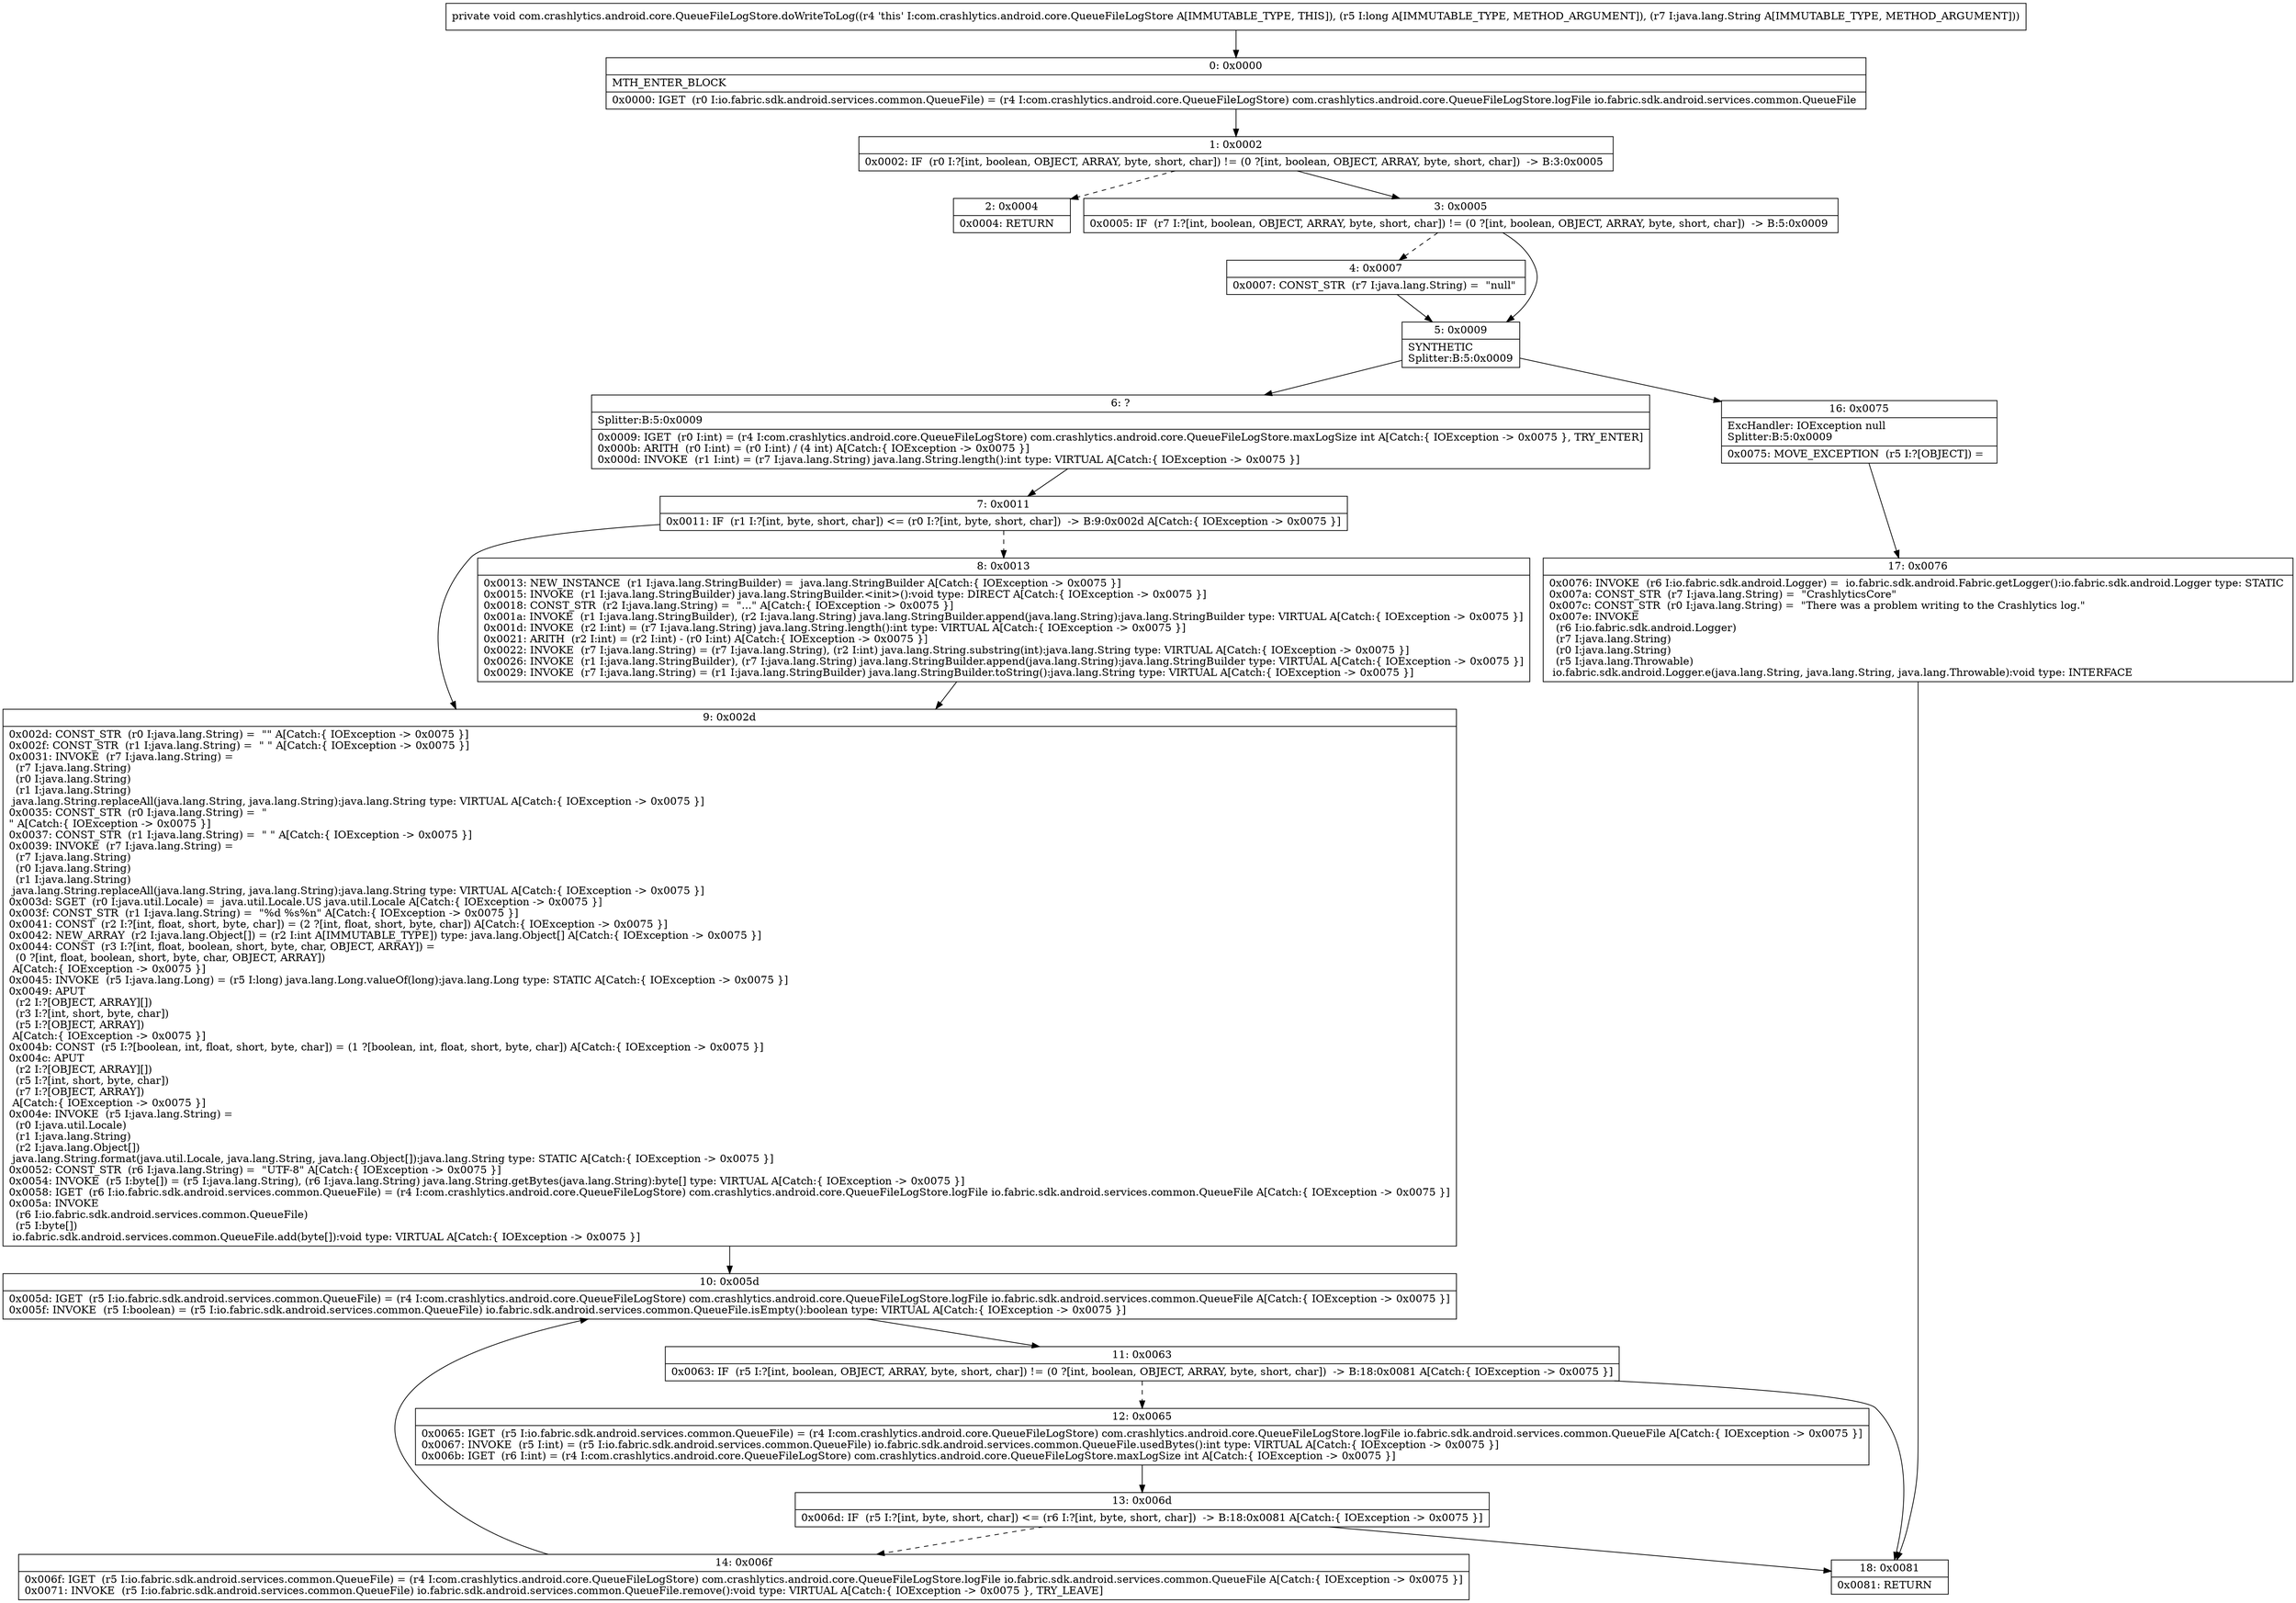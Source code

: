 digraph "CFG forcom.crashlytics.android.core.QueueFileLogStore.doWriteToLog(JLjava\/lang\/String;)V" {
Node_0 [shape=record,label="{0\:\ 0x0000|MTH_ENTER_BLOCK\l|0x0000: IGET  (r0 I:io.fabric.sdk.android.services.common.QueueFile) = (r4 I:com.crashlytics.android.core.QueueFileLogStore) com.crashlytics.android.core.QueueFileLogStore.logFile io.fabric.sdk.android.services.common.QueueFile \l}"];
Node_1 [shape=record,label="{1\:\ 0x0002|0x0002: IF  (r0 I:?[int, boolean, OBJECT, ARRAY, byte, short, char]) != (0 ?[int, boolean, OBJECT, ARRAY, byte, short, char])  \-\> B:3:0x0005 \l}"];
Node_2 [shape=record,label="{2\:\ 0x0004|0x0004: RETURN   \l}"];
Node_3 [shape=record,label="{3\:\ 0x0005|0x0005: IF  (r7 I:?[int, boolean, OBJECT, ARRAY, byte, short, char]) != (0 ?[int, boolean, OBJECT, ARRAY, byte, short, char])  \-\> B:5:0x0009 \l}"];
Node_4 [shape=record,label="{4\:\ 0x0007|0x0007: CONST_STR  (r7 I:java.lang.String) =  \"null\" \l}"];
Node_5 [shape=record,label="{5\:\ 0x0009|SYNTHETIC\lSplitter:B:5:0x0009\l}"];
Node_6 [shape=record,label="{6\:\ ?|Splitter:B:5:0x0009\l|0x0009: IGET  (r0 I:int) = (r4 I:com.crashlytics.android.core.QueueFileLogStore) com.crashlytics.android.core.QueueFileLogStore.maxLogSize int A[Catch:\{ IOException \-\> 0x0075 \}, TRY_ENTER]\l0x000b: ARITH  (r0 I:int) = (r0 I:int) \/ (4 int) A[Catch:\{ IOException \-\> 0x0075 \}]\l0x000d: INVOKE  (r1 I:int) = (r7 I:java.lang.String) java.lang.String.length():int type: VIRTUAL A[Catch:\{ IOException \-\> 0x0075 \}]\l}"];
Node_7 [shape=record,label="{7\:\ 0x0011|0x0011: IF  (r1 I:?[int, byte, short, char]) \<= (r0 I:?[int, byte, short, char])  \-\> B:9:0x002d A[Catch:\{ IOException \-\> 0x0075 \}]\l}"];
Node_8 [shape=record,label="{8\:\ 0x0013|0x0013: NEW_INSTANCE  (r1 I:java.lang.StringBuilder) =  java.lang.StringBuilder A[Catch:\{ IOException \-\> 0x0075 \}]\l0x0015: INVOKE  (r1 I:java.lang.StringBuilder) java.lang.StringBuilder.\<init\>():void type: DIRECT A[Catch:\{ IOException \-\> 0x0075 \}]\l0x0018: CONST_STR  (r2 I:java.lang.String) =  \"...\" A[Catch:\{ IOException \-\> 0x0075 \}]\l0x001a: INVOKE  (r1 I:java.lang.StringBuilder), (r2 I:java.lang.String) java.lang.StringBuilder.append(java.lang.String):java.lang.StringBuilder type: VIRTUAL A[Catch:\{ IOException \-\> 0x0075 \}]\l0x001d: INVOKE  (r2 I:int) = (r7 I:java.lang.String) java.lang.String.length():int type: VIRTUAL A[Catch:\{ IOException \-\> 0x0075 \}]\l0x0021: ARITH  (r2 I:int) = (r2 I:int) \- (r0 I:int) A[Catch:\{ IOException \-\> 0x0075 \}]\l0x0022: INVOKE  (r7 I:java.lang.String) = (r7 I:java.lang.String), (r2 I:int) java.lang.String.substring(int):java.lang.String type: VIRTUAL A[Catch:\{ IOException \-\> 0x0075 \}]\l0x0026: INVOKE  (r1 I:java.lang.StringBuilder), (r7 I:java.lang.String) java.lang.StringBuilder.append(java.lang.String):java.lang.StringBuilder type: VIRTUAL A[Catch:\{ IOException \-\> 0x0075 \}]\l0x0029: INVOKE  (r7 I:java.lang.String) = (r1 I:java.lang.StringBuilder) java.lang.StringBuilder.toString():java.lang.String type: VIRTUAL A[Catch:\{ IOException \-\> 0x0075 \}]\l}"];
Node_9 [shape=record,label="{9\:\ 0x002d|0x002d: CONST_STR  (r0 I:java.lang.String) =  \"\" A[Catch:\{ IOException \-\> 0x0075 \}]\l0x002f: CONST_STR  (r1 I:java.lang.String) =  \" \" A[Catch:\{ IOException \-\> 0x0075 \}]\l0x0031: INVOKE  (r7 I:java.lang.String) = \l  (r7 I:java.lang.String)\l  (r0 I:java.lang.String)\l  (r1 I:java.lang.String)\l java.lang.String.replaceAll(java.lang.String, java.lang.String):java.lang.String type: VIRTUAL A[Catch:\{ IOException \-\> 0x0075 \}]\l0x0035: CONST_STR  (r0 I:java.lang.String) =  \"\l\" A[Catch:\{ IOException \-\> 0x0075 \}]\l0x0037: CONST_STR  (r1 I:java.lang.String) =  \" \" A[Catch:\{ IOException \-\> 0x0075 \}]\l0x0039: INVOKE  (r7 I:java.lang.String) = \l  (r7 I:java.lang.String)\l  (r0 I:java.lang.String)\l  (r1 I:java.lang.String)\l java.lang.String.replaceAll(java.lang.String, java.lang.String):java.lang.String type: VIRTUAL A[Catch:\{ IOException \-\> 0x0075 \}]\l0x003d: SGET  (r0 I:java.util.Locale) =  java.util.Locale.US java.util.Locale A[Catch:\{ IOException \-\> 0x0075 \}]\l0x003f: CONST_STR  (r1 I:java.lang.String) =  \"%d %s%n\" A[Catch:\{ IOException \-\> 0x0075 \}]\l0x0041: CONST  (r2 I:?[int, float, short, byte, char]) = (2 ?[int, float, short, byte, char]) A[Catch:\{ IOException \-\> 0x0075 \}]\l0x0042: NEW_ARRAY  (r2 I:java.lang.Object[]) = (r2 I:int A[IMMUTABLE_TYPE]) type: java.lang.Object[] A[Catch:\{ IOException \-\> 0x0075 \}]\l0x0044: CONST  (r3 I:?[int, float, boolean, short, byte, char, OBJECT, ARRAY]) = \l  (0 ?[int, float, boolean, short, byte, char, OBJECT, ARRAY])\l A[Catch:\{ IOException \-\> 0x0075 \}]\l0x0045: INVOKE  (r5 I:java.lang.Long) = (r5 I:long) java.lang.Long.valueOf(long):java.lang.Long type: STATIC A[Catch:\{ IOException \-\> 0x0075 \}]\l0x0049: APUT  \l  (r2 I:?[OBJECT, ARRAY][])\l  (r3 I:?[int, short, byte, char])\l  (r5 I:?[OBJECT, ARRAY])\l A[Catch:\{ IOException \-\> 0x0075 \}]\l0x004b: CONST  (r5 I:?[boolean, int, float, short, byte, char]) = (1 ?[boolean, int, float, short, byte, char]) A[Catch:\{ IOException \-\> 0x0075 \}]\l0x004c: APUT  \l  (r2 I:?[OBJECT, ARRAY][])\l  (r5 I:?[int, short, byte, char])\l  (r7 I:?[OBJECT, ARRAY])\l A[Catch:\{ IOException \-\> 0x0075 \}]\l0x004e: INVOKE  (r5 I:java.lang.String) = \l  (r0 I:java.util.Locale)\l  (r1 I:java.lang.String)\l  (r2 I:java.lang.Object[])\l java.lang.String.format(java.util.Locale, java.lang.String, java.lang.Object[]):java.lang.String type: STATIC A[Catch:\{ IOException \-\> 0x0075 \}]\l0x0052: CONST_STR  (r6 I:java.lang.String) =  \"UTF\-8\" A[Catch:\{ IOException \-\> 0x0075 \}]\l0x0054: INVOKE  (r5 I:byte[]) = (r5 I:java.lang.String), (r6 I:java.lang.String) java.lang.String.getBytes(java.lang.String):byte[] type: VIRTUAL A[Catch:\{ IOException \-\> 0x0075 \}]\l0x0058: IGET  (r6 I:io.fabric.sdk.android.services.common.QueueFile) = (r4 I:com.crashlytics.android.core.QueueFileLogStore) com.crashlytics.android.core.QueueFileLogStore.logFile io.fabric.sdk.android.services.common.QueueFile A[Catch:\{ IOException \-\> 0x0075 \}]\l0x005a: INVOKE  \l  (r6 I:io.fabric.sdk.android.services.common.QueueFile)\l  (r5 I:byte[])\l io.fabric.sdk.android.services.common.QueueFile.add(byte[]):void type: VIRTUAL A[Catch:\{ IOException \-\> 0x0075 \}]\l}"];
Node_10 [shape=record,label="{10\:\ 0x005d|0x005d: IGET  (r5 I:io.fabric.sdk.android.services.common.QueueFile) = (r4 I:com.crashlytics.android.core.QueueFileLogStore) com.crashlytics.android.core.QueueFileLogStore.logFile io.fabric.sdk.android.services.common.QueueFile A[Catch:\{ IOException \-\> 0x0075 \}]\l0x005f: INVOKE  (r5 I:boolean) = (r5 I:io.fabric.sdk.android.services.common.QueueFile) io.fabric.sdk.android.services.common.QueueFile.isEmpty():boolean type: VIRTUAL A[Catch:\{ IOException \-\> 0x0075 \}]\l}"];
Node_11 [shape=record,label="{11\:\ 0x0063|0x0063: IF  (r5 I:?[int, boolean, OBJECT, ARRAY, byte, short, char]) != (0 ?[int, boolean, OBJECT, ARRAY, byte, short, char])  \-\> B:18:0x0081 A[Catch:\{ IOException \-\> 0x0075 \}]\l}"];
Node_12 [shape=record,label="{12\:\ 0x0065|0x0065: IGET  (r5 I:io.fabric.sdk.android.services.common.QueueFile) = (r4 I:com.crashlytics.android.core.QueueFileLogStore) com.crashlytics.android.core.QueueFileLogStore.logFile io.fabric.sdk.android.services.common.QueueFile A[Catch:\{ IOException \-\> 0x0075 \}]\l0x0067: INVOKE  (r5 I:int) = (r5 I:io.fabric.sdk.android.services.common.QueueFile) io.fabric.sdk.android.services.common.QueueFile.usedBytes():int type: VIRTUAL A[Catch:\{ IOException \-\> 0x0075 \}]\l0x006b: IGET  (r6 I:int) = (r4 I:com.crashlytics.android.core.QueueFileLogStore) com.crashlytics.android.core.QueueFileLogStore.maxLogSize int A[Catch:\{ IOException \-\> 0x0075 \}]\l}"];
Node_13 [shape=record,label="{13\:\ 0x006d|0x006d: IF  (r5 I:?[int, byte, short, char]) \<= (r6 I:?[int, byte, short, char])  \-\> B:18:0x0081 A[Catch:\{ IOException \-\> 0x0075 \}]\l}"];
Node_14 [shape=record,label="{14\:\ 0x006f|0x006f: IGET  (r5 I:io.fabric.sdk.android.services.common.QueueFile) = (r4 I:com.crashlytics.android.core.QueueFileLogStore) com.crashlytics.android.core.QueueFileLogStore.logFile io.fabric.sdk.android.services.common.QueueFile A[Catch:\{ IOException \-\> 0x0075 \}]\l0x0071: INVOKE  (r5 I:io.fabric.sdk.android.services.common.QueueFile) io.fabric.sdk.android.services.common.QueueFile.remove():void type: VIRTUAL A[Catch:\{ IOException \-\> 0x0075 \}, TRY_LEAVE]\l}"];
Node_16 [shape=record,label="{16\:\ 0x0075|ExcHandler: IOException null\lSplitter:B:5:0x0009\l|0x0075: MOVE_EXCEPTION  (r5 I:?[OBJECT]) =  \l}"];
Node_17 [shape=record,label="{17\:\ 0x0076|0x0076: INVOKE  (r6 I:io.fabric.sdk.android.Logger) =  io.fabric.sdk.android.Fabric.getLogger():io.fabric.sdk.android.Logger type: STATIC \l0x007a: CONST_STR  (r7 I:java.lang.String) =  \"CrashlyticsCore\" \l0x007c: CONST_STR  (r0 I:java.lang.String) =  \"There was a problem writing to the Crashlytics log.\" \l0x007e: INVOKE  \l  (r6 I:io.fabric.sdk.android.Logger)\l  (r7 I:java.lang.String)\l  (r0 I:java.lang.String)\l  (r5 I:java.lang.Throwable)\l io.fabric.sdk.android.Logger.e(java.lang.String, java.lang.String, java.lang.Throwable):void type: INTERFACE \l}"];
Node_18 [shape=record,label="{18\:\ 0x0081|0x0081: RETURN   \l}"];
MethodNode[shape=record,label="{private void com.crashlytics.android.core.QueueFileLogStore.doWriteToLog((r4 'this' I:com.crashlytics.android.core.QueueFileLogStore A[IMMUTABLE_TYPE, THIS]), (r5 I:long A[IMMUTABLE_TYPE, METHOD_ARGUMENT]), (r7 I:java.lang.String A[IMMUTABLE_TYPE, METHOD_ARGUMENT])) }"];
MethodNode -> Node_0;
Node_0 -> Node_1;
Node_1 -> Node_2[style=dashed];
Node_1 -> Node_3;
Node_3 -> Node_4[style=dashed];
Node_3 -> Node_5;
Node_4 -> Node_5;
Node_5 -> Node_6;
Node_5 -> Node_16;
Node_6 -> Node_7;
Node_7 -> Node_8[style=dashed];
Node_7 -> Node_9;
Node_8 -> Node_9;
Node_9 -> Node_10;
Node_10 -> Node_11;
Node_11 -> Node_12[style=dashed];
Node_11 -> Node_18;
Node_12 -> Node_13;
Node_13 -> Node_14[style=dashed];
Node_13 -> Node_18;
Node_14 -> Node_10;
Node_16 -> Node_17;
Node_17 -> Node_18;
}

